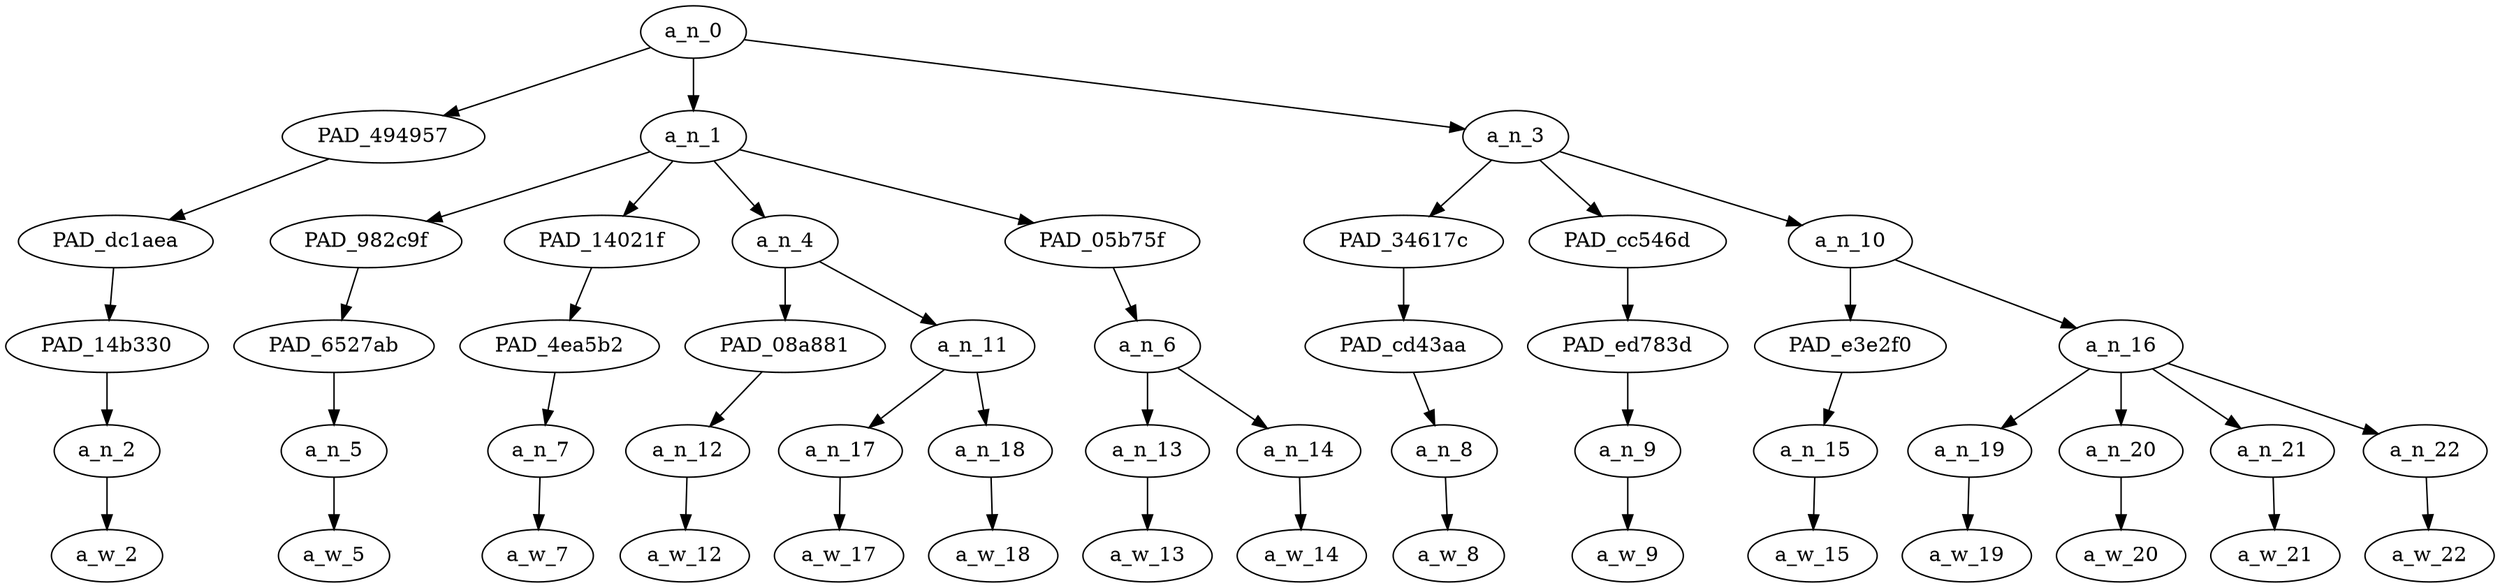 strict digraph "" {
	a_n_0	[div_dir=1,
		index=0,
		level=5,
		pos="6.701388888888888,5!",
		text_span="[0, 1, 2, 3, 4, 5, 6, 7, 8, 9, 10, 11, 12, 13, 14]",
		value=1.00000000];
	PAD_494957	[div_dir=1,
		index=1,
		level=4,
		pos="7.0,4!",
		text_span="[7]",
		value=0.03469175];
	a_n_0 -> PAD_494957;
	a_n_1	[div_dir=1,
		index=0,
		level=4,
		pos="3.6875,4!",
		text_span="[0, 1, 2, 3, 4, 5, 6]",
		value=0.34667143];
	a_n_0 -> a_n_1;
	a_n_3	[div_dir=1,
		index=2,
		level=4,
		pos="9.416666666666666,4!",
		text_span="[8, 9, 10, 11, 12, 13, 14]",
		value=0.61779956];
	a_n_0 -> a_n_3;
	PAD_dc1aea	[div_dir=1,
		index=4,
		level=3,
		pos="7.0,3!",
		text_span="[7]",
		value=0.03469175];
	PAD_494957 -> PAD_dc1aea;
	PAD_14b330	[div_dir=1,
		index=5,
		level=2,
		pos="7.0,2!",
		text_span="[7]",
		value=0.03469175];
	PAD_dc1aea -> PAD_14b330;
	a_n_2	[div_dir=1,
		index=7,
		level=1,
		pos="7.0,1!",
		text_span="[7]",
		value=0.03469175];
	PAD_14b330 -> a_n_2;
	a_w_2	[div_dir=0,
		index=7,
		level=0,
		pos="7,0!",
		text_span="[7]",
		value=we];
	a_n_2 -> a_w_2;
	PAD_982c9f	[div_dir=1,
		index=1,
		level=3,
		pos="3.0,3!",
		text_span="[3]",
		value=0.05526668];
	a_n_1 -> PAD_982c9f;
	PAD_14021f	[div_dir=1,
		index=3,
		level=3,
		pos="6.0,3!",
		text_span="[6]",
		value=0.04722383];
	a_n_1 -> PAD_14021f;
	a_n_4	[div_dir=1,
		index=0,
		level=3,
		pos="1.25,3!",
		text_span="[0, 1, 2]",
		value=0.16003362];
	a_n_1 -> a_n_4;
	PAD_05b75f	[div_dir=1,
		index=2,
		level=3,
		pos="4.5,3!",
		text_span="[4, 5]",
		value=0.08380460];
	a_n_1 -> PAD_05b75f;
	PAD_6527ab	[div_dir=1,
		index=2,
		level=2,
		pos="3.0,2!",
		text_span="[3]",
		value=0.05526668];
	PAD_982c9f -> PAD_6527ab;
	a_n_5	[div_dir=1,
		index=3,
		level=1,
		pos="3.0,1!",
		text_span="[3]",
		value=0.05526668];
	PAD_6527ab -> a_n_5;
	a_w_5	[div_dir=0,
		index=3,
		level=0,
		pos="3,0!",
		text_span="[3]",
		value="<date>"];
	a_n_5 -> a_w_5;
	PAD_4ea5b2	[div_dir=1,
		index=4,
		level=2,
		pos="6.0,2!",
		text_span="[6]",
		value=0.04722383];
	PAD_14021f -> PAD_4ea5b2;
	a_n_7	[div_dir=1,
		index=6,
		level=1,
		pos="6.0,1!",
		text_span="[6]",
		value=0.04722383];
	PAD_4ea5b2 -> a_n_7;
	a_w_7	[div_dir=0,
		index=6,
		level=0,
		pos="6,0!",
		text_span="[6]",
		value=holiday];
	a_n_7 -> a_w_7;
	PAD_08a881	[div_dir=1,
		index=1,
		level=2,
		pos="2.0,2!",
		text_span="[2]",
		value=0.04201447];
	a_n_4 -> PAD_08a881;
	a_n_11	[div_dir=1,
		index=0,
		level=2,
		pos="0.5,2!",
		text_span="[0, 1]",
		value=0.11784014];
	a_n_4 -> a_n_11;
	a_n_12	[div_dir=1,
		index=2,
		level=1,
		pos="2.0,1!",
		text_span="[2]",
		value=0.04201447];
	PAD_08a881 -> a_n_12;
	a_w_12	[div_dir=0,
		index=2,
		level=0,
		pos="2,0!",
		text_span="[2]",
		value=day];
	a_n_12 -> a_w_12;
	a_n_17	[div_dir=1,
		index=0,
		level=1,
		pos="0.0,1!",
		text_span="[0]",
		value=0.06784883];
	a_n_11 -> a_n_17;
	a_n_18	[div_dir=-1,
		index=1,
		level=1,
		pos="1.0,1!",
		text_span="[1]",
		value=0.04982007];
	a_n_11 -> a_n_18;
	a_w_17	[div_dir=0,
		index=0,
		level=0,
		pos="0,0!",
		text_span="[0]",
		value=confederate];
	a_n_17 -> a_w_17;
	a_w_18	[div_dir=0,
		index=1,
		level=0,
		pos="1,0!",
		text_span="[1]",
		value=heroes];
	a_n_18 -> a_w_18;
	a_n_6	[div_dir=1,
		index=3,
		level=2,
		pos="4.5,2!",
		text_span="[4, 5]",
		value=0.08380460];
	PAD_05b75f -> a_n_6;
	a_n_13	[div_dir=1,
		index=4,
		level=1,
		pos="4.0,1!",
		text_span="[4]",
		value=0.04693987];
	a_n_6 -> a_n_13;
	a_n_14	[div_dir=1,
		index=5,
		level=1,
		pos="5.0,1!",
		text_span="[5]",
		value=0.03672440];
	a_n_6 -> a_n_14;
	a_w_13	[div_dir=0,
		index=4,
		level=0,
		pos="4,0!",
		text_span="[4]",
		value=texas];
	a_n_13 -> a_w_13;
	a_w_14	[div_dir=0,
		index=5,
		level=0,
		pos="5,0!",
		text_span="[5]",
		value=state];
	a_n_14 -> a_w_14;
	PAD_34617c	[div_dir=1,
		index=5,
		level=3,
		pos="8.0,3!",
		text_span="[8]",
		value=0.02242281];
	a_n_3 -> PAD_34617c;
	PAD_cc546d	[div_dir=-1,
		index=6,
		level=3,
		pos="9.0,3!",
		text_span="[9]",
		value=0.02164433];
	a_n_3 -> PAD_cc546d;
	a_n_10	[div_dir=1,
		index=7,
		level=3,
		pos="11.25,3!",
		text_span="[10, 11, 12, 13, 14]",
		value=0.57298103];
	a_n_3 -> a_n_10;
	PAD_cd43aa	[div_dir=1,
		index=6,
		level=2,
		pos="8.0,2!",
		text_span="[8]",
		value=0.02242281];
	PAD_34617c -> PAD_cd43aa;
	a_n_8	[div_dir=1,
		index=8,
		level=1,
		pos="8.0,1!",
		text_span="[8]",
		value=0.02242281];
	PAD_cd43aa -> a_n_8;
	a_w_8	[div_dir=0,
		index=8,
		level=0,
		pos="8,0!",
		text_span="[8]",
		value=do];
	a_n_8 -> a_w_8;
	PAD_ed783d	[div_dir=-1,
		index=7,
		level=2,
		pos="9.0,2!",
		text_span="[9]",
		value=0.02164433];
	PAD_cc546d -> PAD_ed783d;
	a_n_9	[div_dir=-1,
		index=9,
		level=1,
		pos="9.0,1!",
		text_span="[9]",
		value=0.02164433];
	PAD_ed783d -> a_n_9;
	a_w_9	[div_dir=0,
		index=9,
		level=0,
		pos="9,0!",
		text_span="[9]",
		value=not];
	a_n_9 -> a_w_9;
	PAD_e3e2f0	[div_dir=1,
		index=8,
		level=2,
		pos="10.0,2!",
		text_span="[10]",
		value=0.04462911];
	a_n_10 -> PAD_e3e2f0;
	a_n_16	[div_dir=1,
		index=9,
		level=2,
		pos="12.5,2!",
		text_span="[11, 12, 13, 14]",
		value=0.52748130];
	a_n_10 -> a_n_16;
	a_n_15	[div_dir=1,
		index=10,
		level=1,
		pos="10.0,1!",
		text_span="[10]",
		value=0.04462911];
	PAD_e3e2f0 -> a_n_15;
	a_w_15	[div_dir=0,
		index=10,
		level=0,
		pos="10,0!",
		text_span="[10]",
		value=observe];
	a_n_15 -> a_w_15;
	a_n_19	[div_dir=1,
		index=11,
		level=1,
		pos="11.0,1!",
		text_span="[11]",
		value=0.06935985];
	a_n_16 -> a_n_19;
	a_n_20	[div_dir=1,
		index=12,
		level=1,
		pos="12.0,1!",
		text_span="[12]",
		value=0.08975132];
	a_n_16 -> a_n_20;
	a_n_21	[div_dir=1,
		index=13,
		level=1,
		pos="13.0,1!",
		text_span="[13]",
		value=0.30297654];
	a_n_16 -> a_n_21;
	a_n_22	[div_dir=-1,
		index=14,
		level=1,
		pos="14.0,1!",
		text_span="[14]",
		value=0.06451301];
	a_n_16 -> a_n_22;
	a_w_19	[div_dir=0,
		index=11,
		level=0,
		pos="11,0!",
		text_span="[11]",
		value=martin];
	a_n_19 -> a_w_19;
	a_w_20	[div_dir=0,
		index=12,
		level=0,
		pos="12,0!",
		text_span="[12]",
		value=lucifer];
	a_n_20 -> a_w_20;
	a_w_21	[div_dir=0,
		index=13,
		level=0,
		pos="13,0!",
		text_span="[13]",
		value=coon];
	a_n_21 -> a_w_21;
	a_w_22	[div_dir=0,
		index=14,
		level=0,
		pos="14,0!",
		text_span="[14]",
		value=day1];
	a_n_22 -> a_w_22;
}
